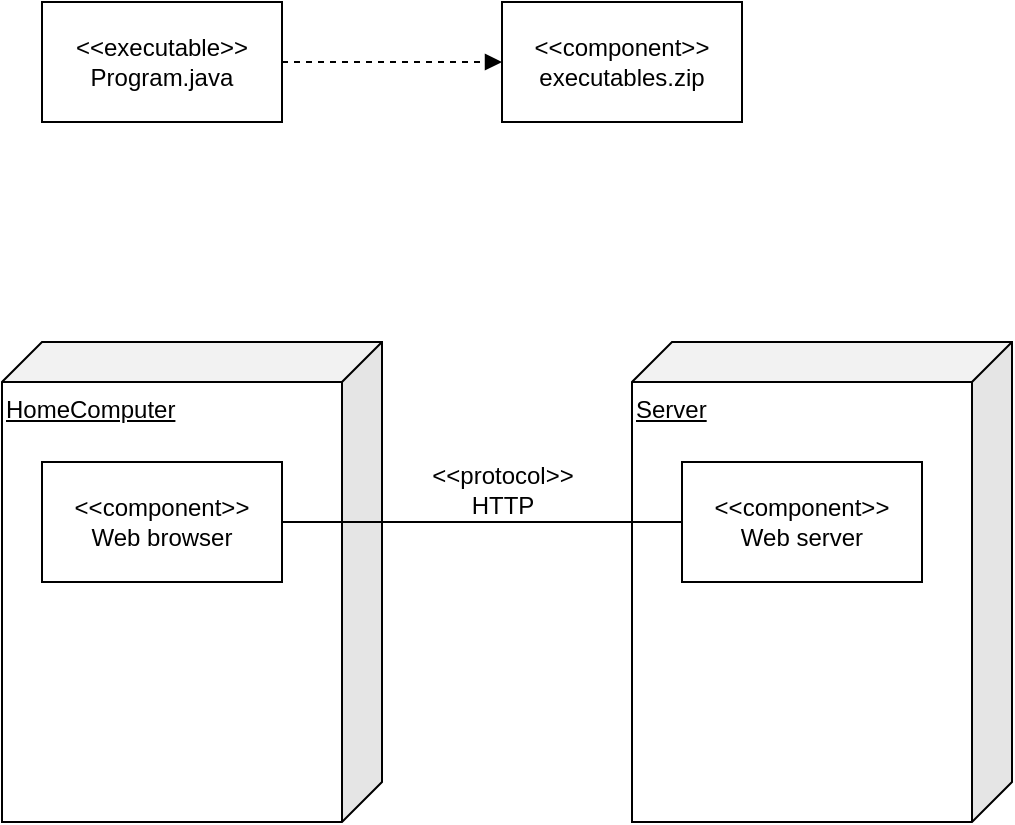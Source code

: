 <mxfile version="25.0.3">
  <diagram name="Page-1" id="tJvvNoPdoui7hmkXtmzK">
    <mxGraphModel dx="1050" dy="522" grid="1" gridSize="10" guides="1" tooltips="1" connect="1" arrows="1" fold="1" page="1" pageScale="1" pageWidth="850" pageHeight="1100" math="0" shadow="0">
      <root>
        <mxCell id="0" />
        <mxCell id="1" parent="0" />
        <mxCell id="AQesxRr6Gm1kUcijai8U-1" value="&amp;lt;&amp;lt;executable&amp;gt;&amp;gt;&lt;div&gt;Program.java&lt;/div&gt;" style="rounded=0;whiteSpace=wrap;html=1;" vertex="1" parent="1">
          <mxGeometry x="130" y="230" width="120" height="60" as="geometry" />
        </mxCell>
        <mxCell id="AQesxRr6Gm1kUcijai8U-2" value="&amp;lt;&amp;lt;component&amp;gt;&amp;gt;&lt;div&gt;executables.zip&lt;/div&gt;" style="rounded=0;whiteSpace=wrap;html=1;" vertex="1" parent="1">
          <mxGeometry x="360" y="230" width="120" height="60" as="geometry" />
        </mxCell>
        <mxCell id="AQesxRr6Gm1kUcijai8U-3" value="" style="endArrow=block;html=1;rounded=0;exitX=1;exitY=0.5;exitDx=0;exitDy=0;entryX=0;entryY=0.5;entryDx=0;entryDy=0;dashed=1;endFill=1;" edge="1" parent="1" source="AQesxRr6Gm1kUcijai8U-1" target="AQesxRr6Gm1kUcijai8U-2">
          <mxGeometry width="50" height="50" relative="1" as="geometry">
            <mxPoint x="170" y="390" as="sourcePoint" />
            <mxPoint x="220" y="340" as="targetPoint" />
          </mxGeometry>
        </mxCell>
        <mxCell id="AQesxRr6Gm1kUcijai8U-4" value="HomeComputer" style="shape=cube;whiteSpace=wrap;html=1;boundedLbl=1;backgroundOutline=1;darkOpacity=0.05;darkOpacity2=0.1;direction=east;flipH=1;fontStyle=4;horizontal=1;verticalAlign=top;align=left;" vertex="1" parent="1">
          <mxGeometry x="110" y="400" width="190" height="240" as="geometry" />
        </mxCell>
        <mxCell id="AQesxRr6Gm1kUcijai8U-5" value="&amp;lt;&amp;lt;component&amp;gt;&amp;gt;&lt;div&gt;Web browser&lt;/div&gt;" style="rounded=0;whiteSpace=wrap;html=1;" vertex="1" parent="1">
          <mxGeometry x="130" y="460" width="120" height="60" as="geometry" />
        </mxCell>
        <mxCell id="AQesxRr6Gm1kUcijai8U-6" value="Server" style="shape=cube;whiteSpace=wrap;html=1;boundedLbl=1;backgroundOutline=1;darkOpacity=0.05;darkOpacity2=0.1;direction=east;flipH=1;fontStyle=4;horizontal=1;verticalAlign=top;align=left;" vertex="1" parent="1">
          <mxGeometry x="425" y="400" width="190" height="240" as="geometry" />
        </mxCell>
        <mxCell id="AQesxRr6Gm1kUcijai8U-7" value="&amp;lt;&amp;lt;component&amp;gt;&amp;gt;&lt;div&gt;Web server&lt;/div&gt;" style="rounded=0;whiteSpace=wrap;html=1;" vertex="1" parent="1">
          <mxGeometry x="450" y="460" width="120" height="60" as="geometry" />
        </mxCell>
        <mxCell id="AQesxRr6Gm1kUcijai8U-8" value="" style="endArrow=none;html=1;rounded=0;entryX=0;entryY=0.5;entryDx=0;entryDy=0;" edge="1" parent="1" source="AQesxRr6Gm1kUcijai8U-5" target="AQesxRr6Gm1kUcijai8U-7">
          <mxGeometry width="50" height="50" relative="1" as="geometry">
            <mxPoint x="420" y="540" as="sourcePoint" />
            <mxPoint x="470" y="490" as="targetPoint" />
          </mxGeometry>
        </mxCell>
        <mxCell id="AQesxRr6Gm1kUcijai8U-9" value="&amp;lt;&amp;lt;protocol&amp;gt;&amp;gt;&lt;div&gt;HTTP&lt;/div&gt;" style="text;html=1;align=center;verticalAlign=middle;resizable=0;points=[];autosize=1;strokeColor=none;fillColor=none;" vertex="1" parent="1">
          <mxGeometry x="315" y="454" width="90" height="40" as="geometry" />
        </mxCell>
      </root>
    </mxGraphModel>
  </diagram>
</mxfile>
